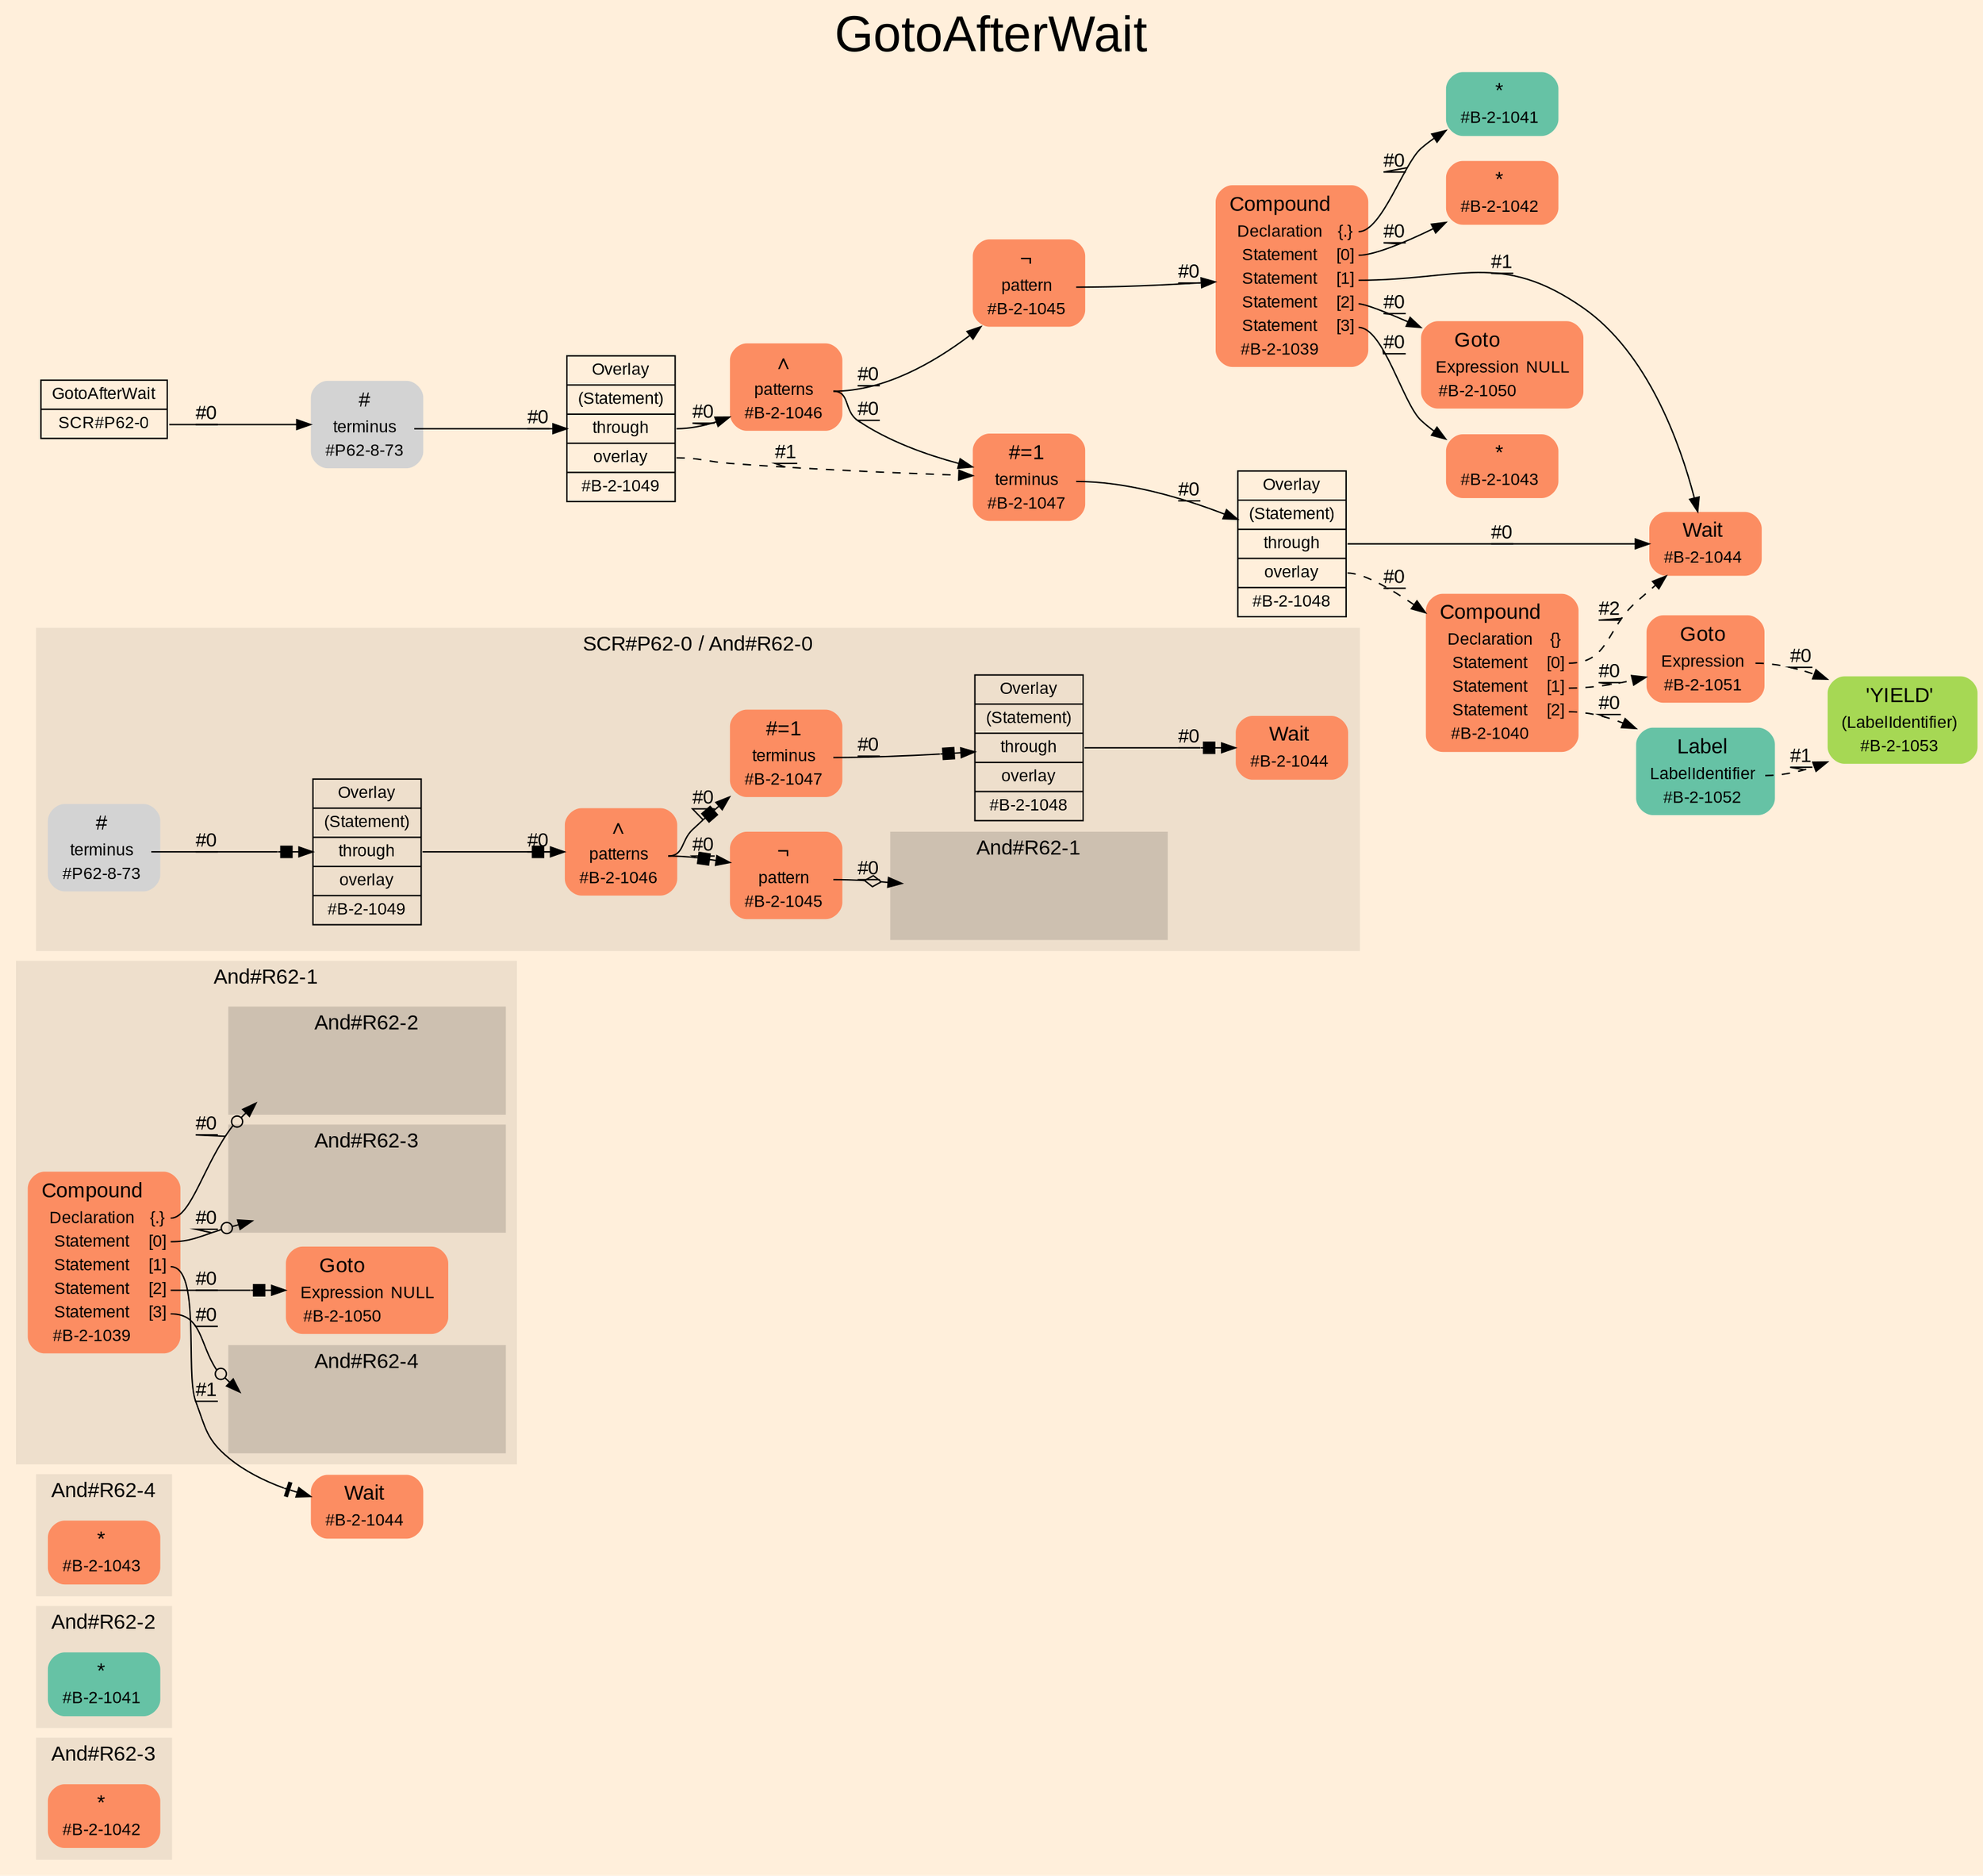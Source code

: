 digraph "GotoAfterWait" {
label = "GotoAfterWait"
labelloc = t
fontsize = "36"
graph [
    rankdir = "LR"
    ranksep = 0.3
    bgcolor = antiquewhite1
    color = black
    fontcolor = black
    fontname = "Arial"
];
node [
    fontname = "Arial"
];
edge [
    fontname = "Arial"
];

// -------------------- figure And#R62-3 --------------------
subgraph "clusterAnd#R62-3" {
    label = "And#R62-3"
    style = "filled"
    color = antiquewhite2
    fontsize = "15"
    "And#R62-3[#B-2-1042]" [
        shape = "plaintext"
        fillcolor = "/set28/2"
        label = <<TABLE BORDER="0" CELLBORDER="0" CELLSPACING="0">
         <TR><TD><FONT POINT-SIZE="15.0">*</FONT></TD><TD></TD></TR>
         <TR><TD>#B-2-1042</TD><TD PORT="port0"></TD></TR>
        </TABLE>>
        style = "rounded,filled"
        fontsize = "12"
    ];
    
}


// -------------------- figure And#R62-2 --------------------
subgraph "clusterAnd#R62-2" {
    label = "And#R62-2"
    style = "filled"
    color = antiquewhite2
    fontsize = "15"
    "And#R62-2[#B-2-1041]" [
        shape = "plaintext"
        fillcolor = "/set28/1"
        label = <<TABLE BORDER="0" CELLBORDER="0" CELLSPACING="0">
         <TR><TD><FONT POINT-SIZE="15.0">*</FONT></TD><TD></TD></TR>
         <TR><TD>#B-2-1041</TD><TD PORT="port0"></TD></TR>
        </TABLE>>
        style = "rounded,filled"
        fontsize = "12"
    ];
    
}


// -------------------- figure And#R62-4 --------------------
subgraph "clusterAnd#R62-4" {
    label = "And#R62-4"
    style = "filled"
    color = antiquewhite2
    fontsize = "15"
    "And#R62-4[#B-2-1043]" [
        shape = "plaintext"
        fillcolor = "/set28/2"
        label = <<TABLE BORDER="0" CELLBORDER="0" CELLSPACING="0">
         <TR><TD><FONT POINT-SIZE="15.0">*</FONT></TD><TD></TD></TR>
         <TR><TD>#B-2-1043</TD><TD PORT="port0"></TD></TR>
        </TABLE>>
        style = "rounded,filled"
        fontsize = "12"
    ];
    
}


// -------------------- figure And#R62-1 --------------------
"And#R62-1[#B-2-1044]" [
    shape = "plaintext"
    fillcolor = "/set28/2"
    label = <<TABLE BORDER="0" CELLBORDER="0" CELLSPACING="0">
     <TR><TD><FONT POINT-SIZE="15.0">Wait</FONT></TD><TD></TD></TR>
     <TR><TD>#B-2-1044</TD><TD PORT="port0"></TD></TR>
    </TABLE>>
    style = "rounded,filled"
    fontsize = "12"
];

subgraph "clusterAnd#R62-1" {
    label = "And#R62-1"
    style = "filled"
    color = antiquewhite2
    fontsize = "15"
    "And#R62-1[#B-2-1050]" [
        shape = "plaintext"
        fillcolor = "/set28/2"
        label = <<TABLE BORDER="0" CELLBORDER="0" CELLSPACING="0">
         <TR><TD><FONT POINT-SIZE="15.0">Goto</FONT></TD><TD></TD></TR>
         <TR><TD>Expression</TD><TD PORT="port0">NULL</TD></TR>
         <TR><TD>#B-2-1050</TD><TD PORT="port1"></TD></TR>
        </TABLE>>
        style = "rounded,filled"
        fontsize = "12"
    ];
    
    "And#R62-1[#B-2-1039]" [
        shape = "plaintext"
        fillcolor = "/set28/2"
        label = <<TABLE BORDER="0" CELLBORDER="0" CELLSPACING="0">
         <TR><TD><FONT POINT-SIZE="15.0">Compound</FONT></TD><TD></TD></TR>
         <TR><TD>Declaration</TD><TD PORT="port0">{.}</TD></TR>
         <TR><TD>Statement</TD><TD PORT="port1">[0]</TD></TR>
         <TR><TD>Statement</TD><TD PORT="port2">[1]</TD></TR>
         <TR><TD>Statement</TD><TD PORT="port3">[2]</TD></TR>
         <TR><TD>Statement</TD><TD PORT="port4">[3]</TD></TR>
         <TR><TD>#B-2-1039</TD><TD PORT="port5"></TD></TR>
        </TABLE>>
        style = "rounded,filled"
        fontsize = "12"
    ];
    
    subgraph "clusterAnd#R62-1[And#R62-2]" {
        label = "And#R62-2"
        style = "filled"
        color = antiquewhite3
        fontsize = "15"
        "#0->And#R62-1[#B-2-1041]" [
            shape = "none"
            style = "invisible"
        ];
        
    }
    
    subgraph "clusterAnd#R62-1[And#R62-3]" {
        label = "And#R62-3"
        style = "filled"
        color = antiquewhite3
        fontsize = "15"
        "#0->And#R62-1[#B-2-1042]" [
            shape = "none"
            style = "invisible"
        ];
        
    }
    
    subgraph "clusterAnd#R62-1[And#R62-4]" {
        label = "And#R62-4"
        style = "filled"
        color = antiquewhite3
        fontsize = "15"
        "#0->And#R62-1[#B-2-1043]" [
            shape = "none"
            style = "invisible"
        ];
        
    }
    
}


// -------------------- figure And#R62-0 --------------------
subgraph "clusterAnd#R62-0" {
    label = "SCR#P62-0 / And#R62-0"
    style = "filled"
    color = antiquewhite2
    fontsize = "15"
    "And#R62-0[#B-2-1046]" [
        shape = "plaintext"
        fillcolor = "/set28/2"
        label = <<TABLE BORDER="0" CELLBORDER="0" CELLSPACING="0">
         <TR><TD><FONT POINT-SIZE="15.0">∧</FONT></TD><TD></TD></TR>
         <TR><TD>patterns</TD><TD PORT="port0"></TD></TR>
         <TR><TD>#B-2-1046</TD><TD PORT="port1"></TD></TR>
        </TABLE>>
        style = "rounded,filled"
        fontsize = "12"
    ];
    
    "And#R62-0[#B-2-1044]" [
        shape = "plaintext"
        fillcolor = "/set28/2"
        label = <<TABLE BORDER="0" CELLBORDER="0" CELLSPACING="0">
         <TR><TD><FONT POINT-SIZE="15.0">Wait</FONT></TD><TD></TD></TR>
         <TR><TD>#B-2-1044</TD><TD PORT="port0"></TD></TR>
        </TABLE>>
        style = "rounded,filled"
        fontsize = "12"
    ];
    
    "And#R62-0[#B-2-1045]" [
        shape = "plaintext"
        fillcolor = "/set28/2"
        label = <<TABLE BORDER="0" CELLBORDER="0" CELLSPACING="0">
         <TR><TD><FONT POINT-SIZE="15.0">¬</FONT></TD><TD></TD></TR>
         <TR><TD>pattern</TD><TD PORT="port0"></TD></TR>
         <TR><TD>#B-2-1045</TD><TD PORT="port1"></TD></TR>
        </TABLE>>
        style = "rounded,filled"
        fontsize = "12"
    ];
    
    "And#R62-0[#B-2-1047]" [
        shape = "plaintext"
        fillcolor = "/set28/2"
        label = <<TABLE BORDER="0" CELLBORDER="0" CELLSPACING="0">
         <TR><TD><FONT POINT-SIZE="15.0">#=1</FONT></TD><TD></TD></TR>
         <TR><TD>terminus</TD><TD PORT="port0"></TD></TR>
         <TR><TD>#B-2-1047</TD><TD PORT="port1"></TD></TR>
        </TABLE>>
        style = "rounded,filled"
        fontsize = "12"
    ];
    
    "And#R62-0[#B-2-1048]" [
        shape = "record"
        fillcolor = antiquewhite2
        label = "<fixed> Overlay | <port0> (Statement) | <port1> through | <port2> overlay | <port3> #B-2-1048"
        style = "filled"
        fontsize = "12"
        color = black
        fontcolor = black
    ];
    
    "And#R62-0[#B-2-1049]" [
        shape = "record"
        fillcolor = antiquewhite2
        label = "<fixed> Overlay | <port0> (Statement) | <port1> through | <port2> overlay | <port3> #B-2-1049"
        style = "filled"
        fontsize = "12"
        color = black
        fontcolor = black
    ];
    
    "And#R62-0[#P62-8-73]" [
        shape = "plaintext"
        label = <<TABLE BORDER="0" CELLBORDER="0" CELLSPACING="0">
         <TR><TD><FONT POINT-SIZE="15.0">#</FONT></TD><TD></TD></TR>
         <TR><TD>terminus</TD><TD PORT="port0"></TD></TR>
         <TR><TD>#P62-8-73</TD><TD PORT="port1"></TD></TR>
        </TABLE>>
        style = "rounded,filled"
        fontsize = "12"
    ];
    
    subgraph "clusterAnd#R62-0[And#R62-1]" {
        label = "And#R62-1"
        style = "filled"
        color = antiquewhite3
        fontsize = "15"
        "#0->And#R62-0[#B-2-1039]" [
            shape = "none"
            style = "invisible"
        ];
        
    }
    
}


// -------------------- transformation figure --------------------
"CR#P62-0" [
    shape = "record"
    fillcolor = antiquewhite1
    label = "<fixed> GotoAfterWait | <port0> SCR#P62-0"
    style = "filled"
    fontsize = "12"
    color = black
    fontcolor = black
];

"#P62-8-73" [
    shape = "plaintext"
    label = <<TABLE BORDER="0" CELLBORDER="0" CELLSPACING="0">
     <TR><TD><FONT POINT-SIZE="15.0">#</FONT></TD><TD></TD></TR>
     <TR><TD>terminus</TD><TD PORT="port0"></TD></TR>
     <TR><TD>#P62-8-73</TD><TD PORT="port1"></TD></TR>
    </TABLE>>
    style = "rounded,filled"
    fontsize = "12"
];

"#B-2-1049" [
    shape = "record"
    fillcolor = antiquewhite1
    label = "<fixed> Overlay | <port0> (Statement) | <port1> through | <port2> overlay | <port3> #B-2-1049"
    style = "filled"
    fontsize = "12"
    color = black
    fontcolor = black
];

"#B-2-1046" [
    shape = "plaintext"
    fillcolor = "/set28/2"
    label = <<TABLE BORDER="0" CELLBORDER="0" CELLSPACING="0">
     <TR><TD><FONT POINT-SIZE="15.0">∧</FONT></TD><TD></TD></TR>
     <TR><TD>patterns</TD><TD PORT="port0"></TD></TR>
     <TR><TD>#B-2-1046</TD><TD PORT="port1"></TD></TR>
    </TABLE>>
    style = "rounded,filled"
    fontsize = "12"
];

"#B-2-1047" [
    shape = "plaintext"
    fillcolor = "/set28/2"
    label = <<TABLE BORDER="0" CELLBORDER="0" CELLSPACING="0">
     <TR><TD><FONT POINT-SIZE="15.0">#=1</FONT></TD><TD></TD></TR>
     <TR><TD>terminus</TD><TD PORT="port0"></TD></TR>
     <TR><TD>#B-2-1047</TD><TD PORT="port1"></TD></TR>
    </TABLE>>
    style = "rounded,filled"
    fontsize = "12"
];

"#B-2-1048" [
    shape = "record"
    fillcolor = antiquewhite1
    label = "<fixed> Overlay | <port0> (Statement) | <port1> through | <port2> overlay | <port3> #B-2-1048"
    style = "filled"
    fontsize = "12"
    color = black
    fontcolor = black
];

"#B-2-1044" [
    shape = "plaintext"
    fillcolor = "/set28/2"
    label = <<TABLE BORDER="0" CELLBORDER="0" CELLSPACING="0">
     <TR><TD><FONT POINT-SIZE="15.0">Wait</FONT></TD><TD></TD></TR>
     <TR><TD>#B-2-1044</TD><TD PORT="port0"></TD></TR>
    </TABLE>>
    style = "rounded,filled"
    fontsize = "12"
];

"#B-2-1040" [
    shape = "plaintext"
    fillcolor = "/set28/2"
    label = <<TABLE BORDER="0" CELLBORDER="0" CELLSPACING="0">
     <TR><TD><FONT POINT-SIZE="15.0">Compound</FONT></TD><TD></TD></TR>
     <TR><TD>Declaration</TD><TD PORT="port0">{}</TD></TR>
     <TR><TD>Statement</TD><TD PORT="port1">[0]</TD></TR>
     <TR><TD>Statement</TD><TD PORT="port2">[1]</TD></TR>
     <TR><TD>Statement</TD><TD PORT="port3">[2]</TD></TR>
     <TR><TD>#B-2-1040</TD><TD PORT="port4"></TD></TR>
    </TABLE>>
    style = "rounded,filled"
    fontsize = "12"
];

"#B-2-1051" [
    shape = "plaintext"
    fillcolor = "/set28/2"
    label = <<TABLE BORDER="0" CELLBORDER="0" CELLSPACING="0">
     <TR><TD><FONT POINT-SIZE="15.0">Goto</FONT></TD><TD></TD></TR>
     <TR><TD>Expression</TD><TD PORT="port0"></TD></TR>
     <TR><TD>#B-2-1051</TD><TD PORT="port1"></TD></TR>
    </TABLE>>
    style = "rounded,filled"
    fontsize = "12"
];

"#B-2-1053" [
    shape = "plaintext"
    fillcolor = "/set28/5"
    label = <<TABLE BORDER="0" CELLBORDER="0" CELLSPACING="0">
     <TR><TD><FONT POINT-SIZE="15.0">'YIELD'</FONT></TD><TD></TD></TR>
     <TR><TD>(LabelIdentifier)</TD><TD PORT="port0"></TD></TR>
     <TR><TD>#B-2-1053</TD><TD PORT="port1"></TD></TR>
    </TABLE>>
    style = "rounded,filled"
    fontsize = "12"
];

"#B-2-1052" [
    shape = "plaintext"
    fillcolor = "/set28/1"
    label = <<TABLE BORDER="0" CELLBORDER="0" CELLSPACING="0">
     <TR><TD><FONT POINT-SIZE="15.0">Label</FONT></TD><TD></TD></TR>
     <TR><TD>LabelIdentifier</TD><TD PORT="port0"></TD></TR>
     <TR><TD>#B-2-1052</TD><TD PORT="port1"></TD></TR>
    </TABLE>>
    style = "rounded,filled"
    fontsize = "12"
];

"#B-2-1045" [
    shape = "plaintext"
    fillcolor = "/set28/2"
    label = <<TABLE BORDER="0" CELLBORDER="0" CELLSPACING="0">
     <TR><TD><FONT POINT-SIZE="15.0">¬</FONT></TD><TD></TD></TR>
     <TR><TD>pattern</TD><TD PORT="port0"></TD></TR>
     <TR><TD>#B-2-1045</TD><TD PORT="port1"></TD></TR>
    </TABLE>>
    style = "rounded,filled"
    fontsize = "12"
];

"#B-2-1039" [
    shape = "plaintext"
    fillcolor = "/set28/2"
    label = <<TABLE BORDER="0" CELLBORDER="0" CELLSPACING="0">
     <TR><TD><FONT POINT-SIZE="15.0">Compound</FONT></TD><TD></TD></TR>
     <TR><TD>Declaration</TD><TD PORT="port0">{.}</TD></TR>
     <TR><TD>Statement</TD><TD PORT="port1">[0]</TD></TR>
     <TR><TD>Statement</TD><TD PORT="port2">[1]</TD></TR>
     <TR><TD>Statement</TD><TD PORT="port3">[2]</TD></TR>
     <TR><TD>Statement</TD><TD PORT="port4">[3]</TD></TR>
     <TR><TD>#B-2-1039</TD><TD PORT="port5"></TD></TR>
    </TABLE>>
    style = "rounded,filled"
    fontsize = "12"
];

"#B-2-1041" [
    shape = "plaintext"
    fillcolor = "/set28/1"
    label = <<TABLE BORDER="0" CELLBORDER="0" CELLSPACING="0">
     <TR><TD><FONT POINT-SIZE="15.0">*</FONT></TD><TD></TD></TR>
     <TR><TD>#B-2-1041</TD><TD PORT="port0"></TD></TR>
    </TABLE>>
    style = "rounded,filled"
    fontsize = "12"
];

"#B-2-1042" [
    shape = "plaintext"
    fillcolor = "/set28/2"
    label = <<TABLE BORDER="0" CELLBORDER="0" CELLSPACING="0">
     <TR><TD><FONT POINT-SIZE="15.0">*</FONT></TD><TD></TD></TR>
     <TR><TD>#B-2-1042</TD><TD PORT="port0"></TD></TR>
    </TABLE>>
    style = "rounded,filled"
    fontsize = "12"
];

"#B-2-1050" [
    shape = "plaintext"
    fillcolor = "/set28/2"
    label = <<TABLE BORDER="0" CELLBORDER="0" CELLSPACING="0">
     <TR><TD><FONT POINT-SIZE="15.0">Goto</FONT></TD><TD></TD></TR>
     <TR><TD>Expression</TD><TD PORT="port0">NULL</TD></TR>
     <TR><TD>#B-2-1050</TD><TD PORT="port1"></TD></TR>
    </TABLE>>
    style = "rounded,filled"
    fontsize = "12"
];

"#B-2-1043" [
    shape = "plaintext"
    fillcolor = "/set28/2"
    label = <<TABLE BORDER="0" CELLBORDER="0" CELLSPACING="0">
     <TR><TD><FONT POINT-SIZE="15.0">*</FONT></TD><TD></TD></TR>
     <TR><TD>#B-2-1043</TD><TD PORT="port0"></TD></TR>
    </TABLE>>
    style = "rounded,filled"
    fontsize = "12"
];


// -------------------- links --------------------
// links for block CR#P62-0
"CR#P62-0":port0 -> "#P62-8-73" [
    label = "#0"
    decorate = true
    color = black
    fontcolor = black
];

// links for block #P62-8-73
"#P62-8-73":port0 -> "#B-2-1049" [
    label = "#0"
    decorate = true
    color = black
    fontcolor = black
];

// links for block #B-2-1049
"#B-2-1049":port1 -> "#B-2-1046" [
    label = "#0"
    decorate = true
    color = black
    fontcolor = black
];

"#B-2-1049":port2 -> "#B-2-1047" [
    style="dashed"
    label = "#1"
    decorate = true
    color = black
    fontcolor = black
];

// links for block #B-2-1046
"#B-2-1046":port0 -> "#B-2-1047" [
    label = "#0"
    decorate = true
    color = black
    fontcolor = black
];

"#B-2-1046":port0 -> "#B-2-1045" [
    label = "#0"
    decorate = true
    color = black
    fontcolor = black
];

// links for block #B-2-1047
"#B-2-1047":port0 -> "#B-2-1048" [
    label = "#0"
    decorate = true
    color = black
    fontcolor = black
];

// links for block #B-2-1048
"#B-2-1048":port1 -> "#B-2-1044" [
    label = "#0"
    decorate = true
    color = black
    fontcolor = black
];

"#B-2-1048":port2 -> "#B-2-1040" [
    style="dashed"
    label = "#0"
    decorate = true
    color = black
    fontcolor = black
];

// links for block #B-2-1044
// links for block #B-2-1040
"#B-2-1040":port1 -> "#B-2-1044" [
    style="dashed"
    label = "#2"
    decorate = true
    color = black
    fontcolor = black
];

"#B-2-1040":port2 -> "#B-2-1051" [
    style="dashed"
    label = "#0"
    decorate = true
    color = black
    fontcolor = black
];

"#B-2-1040":port3 -> "#B-2-1052" [
    style="dashed"
    label = "#0"
    decorate = true
    color = black
    fontcolor = black
];

// links for block #B-2-1051
"#B-2-1051":port0 -> "#B-2-1053" [
    style="dashed"
    label = "#0"
    decorate = true
    color = black
    fontcolor = black
];

// links for block #B-2-1053
// links for block #B-2-1052
"#B-2-1052":port0 -> "#B-2-1053" [
    style="dashed"
    label = "#1"
    decorate = true
    color = black
    fontcolor = black
];

// links for block #B-2-1045
"#B-2-1045":port0 -> "#B-2-1039" [
    label = "#0"
    decorate = true
    color = black
    fontcolor = black
];

// links for block #B-2-1039
"#B-2-1039":port0 -> "#B-2-1041" [
    label = "#0"
    decorate = true
    color = black
    fontcolor = black
];

"#B-2-1039":port1 -> "#B-2-1042" [
    label = "#0"
    decorate = true
    color = black
    fontcolor = black
];

"#B-2-1039":port2 -> "#B-2-1044" [
    label = "#1"
    decorate = true
    color = black
    fontcolor = black
];

"#B-2-1039":port3 -> "#B-2-1050" [
    label = "#0"
    decorate = true
    color = black
    fontcolor = black
];

"#B-2-1039":port4 -> "#B-2-1043" [
    label = "#0"
    decorate = true
    color = black
    fontcolor = black
];

// links for block #B-2-1041
// links for block #B-2-1042
// links for block #B-2-1050
// links for block #B-2-1043
// links for block And#R62-0[#B-2-1046]
"And#R62-0[#B-2-1046]":port0 -> "And#R62-0[#B-2-1047]" [
    arrowhead="normalnonebox"
    label = "#0"
    decorate = true
    color = black
    fontcolor = black
];

"And#R62-0[#B-2-1046]":port0 -> "And#R62-0[#B-2-1045]" [
    arrowhead="normalnonebox"
    label = "#0"
    decorate = true
    color = black
    fontcolor = black
];

// links for block And#R62-0[#B-2-1044]
// links for block And#R62-0[#B-2-1045]
"And#R62-0[#B-2-1045]":port0 -> "#0->And#R62-0[#B-2-1039]" [
    arrowhead="normalnoneodiamond"
    label = "#0"
    decorate = true
    color = black
    fontcolor = black
];

// links for block And#R62-0[#B-2-1047]
"And#R62-0[#B-2-1047]":port0 -> "And#R62-0[#B-2-1048]" [
    arrowhead="normalnonebox"
    label = "#0"
    decorate = true
    color = black
    fontcolor = black
];

// links for block And#R62-0[#B-2-1048]
"And#R62-0[#B-2-1048]":port1 -> "And#R62-0[#B-2-1044]" [
    arrowhead="normalnonebox"
    label = "#0"
    decorate = true
    color = black
    fontcolor = black
];

// links for block And#R62-0[#B-2-1049]
"And#R62-0[#B-2-1049]":port1 -> "And#R62-0[#B-2-1046]" [
    arrowhead="normalnonebox"
    label = "#0"
    decorate = true
    color = black
    fontcolor = black
];

// links for block And#R62-0[#P62-8-73]
"And#R62-0[#P62-8-73]":port0 -> "And#R62-0[#B-2-1049]" [
    arrowhead="normalnonebox"
    label = "#0"
    decorate = true
    color = black
    fontcolor = black
];

// links for block #0->And#R62-0[#B-2-1039]
// links for block And#R62-1[#B-2-1044]
// links for block And#R62-1[#B-2-1050]
// links for block And#R62-1[#B-2-1039]
"And#R62-1[#B-2-1039]":port0 -> "#0->And#R62-1[#B-2-1041]" [
    arrowhead="normalnoneodot"
    label = "#0"
    decorate = true
    color = black
    fontcolor = black
];

"And#R62-1[#B-2-1039]":port1 -> "#0->And#R62-1[#B-2-1042]" [
    arrowhead="normalnoneodot"
    label = "#0"
    decorate = true
    color = black
    fontcolor = black
];

"And#R62-1[#B-2-1039]":port2 -> "And#R62-1[#B-2-1044]" [
    arrowhead="normalnonetee"
    label = "#1"
    decorate = true
    color = black
    fontcolor = black
];

"And#R62-1[#B-2-1039]":port3 -> "And#R62-1[#B-2-1050]" [
    arrowhead="normalnonebox"
    label = "#0"
    decorate = true
    color = black
    fontcolor = black
];

"And#R62-1[#B-2-1039]":port4 -> "#0->And#R62-1[#B-2-1043]" [
    arrowhead="normalnoneodot"
    label = "#0"
    decorate = true
    color = black
    fontcolor = black
];

// links for block #0->And#R62-1[#B-2-1041]
// links for block #0->And#R62-1[#B-2-1042]
// links for block #0->And#R62-1[#B-2-1043]
// links for block And#R62-4[#B-2-1043]
// links for block And#R62-2[#B-2-1041]
// links for block And#R62-3[#B-2-1042]
}
